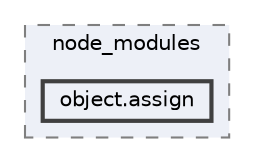 digraph "pkiclassroomrescheduler/src/main/frontend/node_modules/object.assign"
{
 // LATEX_PDF_SIZE
  bgcolor="transparent";
  edge [fontname=Helvetica,fontsize=10,labelfontname=Helvetica,labelfontsize=10];
  node [fontname=Helvetica,fontsize=10,shape=box,height=0.2,width=0.4];
  compound=true
  subgraph clusterdir_72953eda66ccb3a2722c28e1c3e6c23b {
    graph [ bgcolor="#edf0f7", pencolor="grey50", label="node_modules", fontname=Helvetica,fontsize=10 style="filled,dashed", URL="dir_72953eda66ccb3a2722c28e1c3e6c23b.html",tooltip=""]
  dir_37d5e48e84302e2bc34d0e36ccaabe15 [label="object.assign", fillcolor="#edf0f7", color="grey25", style="filled,bold", URL="dir_37d5e48e84302e2bc34d0e36ccaabe15.html",tooltip=""];
  }
}
